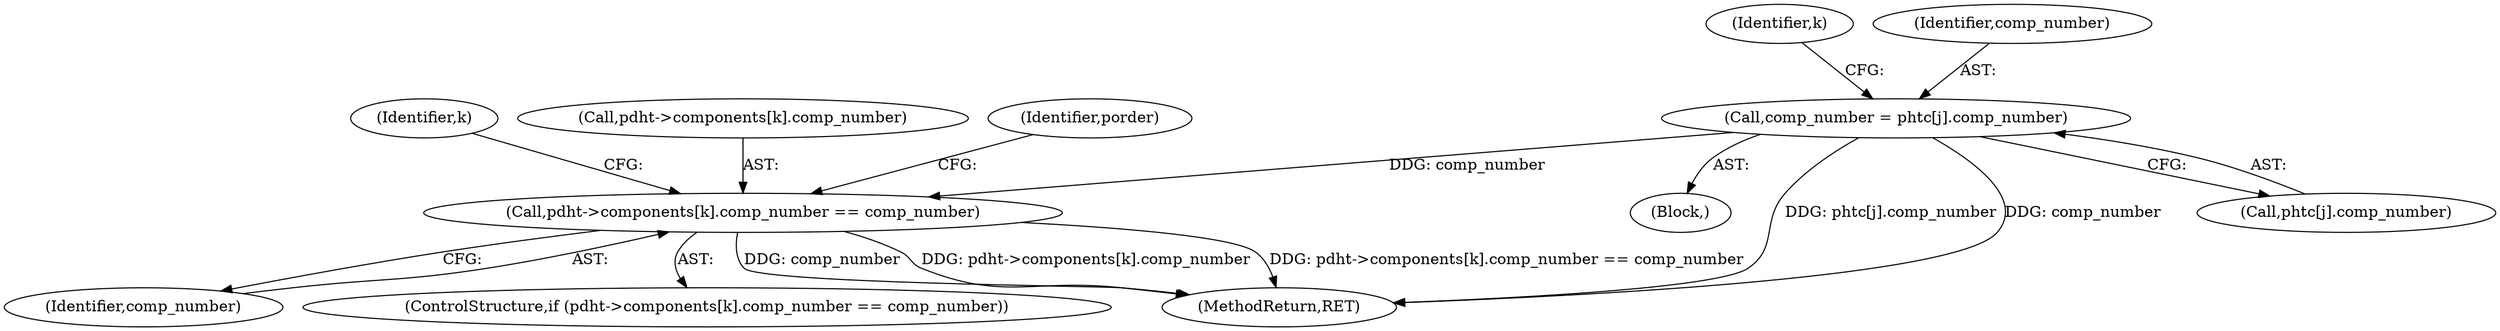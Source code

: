digraph "0_ghostscript_f5c7555c30393e64ec1f5ab0dfae5b55b3b3fc78@pointer" {
"1000860" [label="(Call,comp_number = phtc[j].comp_number)"];
"1000878" [label="(Call,pdht->components[k].comp_number == comp_number)"];
"1000862" [label="(Call,phtc[j].comp_number)"];
"1000869" [label="(Identifier,k)"];
"1000878" [label="(Call,pdht->components[k].comp_number == comp_number)"];
"1000877" [label="(ControlStructure,if (pdht->components[k].comp_number == comp_number))"];
"1000875" [label="(Identifier,k)"];
"1000857" [label="(Block,)"];
"1000861" [label="(Identifier,comp_number)"];
"1001024" [label="(MethodReturn,RET)"];
"1000879" [label="(Call,pdht->components[k].comp_number)"];
"1000886" [label="(Identifier,comp_number)"];
"1000860" [label="(Call,comp_number = phtc[j].comp_number)"];
"1000889" [label="(Identifier,porder)"];
"1000860" -> "1000857"  [label="AST: "];
"1000860" -> "1000862"  [label="CFG: "];
"1000861" -> "1000860"  [label="AST: "];
"1000862" -> "1000860"  [label="AST: "];
"1000869" -> "1000860"  [label="CFG: "];
"1000860" -> "1001024"  [label="DDG: phtc[j].comp_number"];
"1000860" -> "1001024"  [label="DDG: comp_number"];
"1000860" -> "1000878"  [label="DDG: comp_number"];
"1000878" -> "1000877"  [label="AST: "];
"1000878" -> "1000886"  [label="CFG: "];
"1000879" -> "1000878"  [label="AST: "];
"1000886" -> "1000878"  [label="AST: "];
"1000889" -> "1000878"  [label="CFG: "];
"1000875" -> "1000878"  [label="CFG: "];
"1000878" -> "1001024"  [label="DDG: pdht->components[k].comp_number == comp_number"];
"1000878" -> "1001024"  [label="DDG: comp_number"];
"1000878" -> "1001024"  [label="DDG: pdht->components[k].comp_number"];
}
